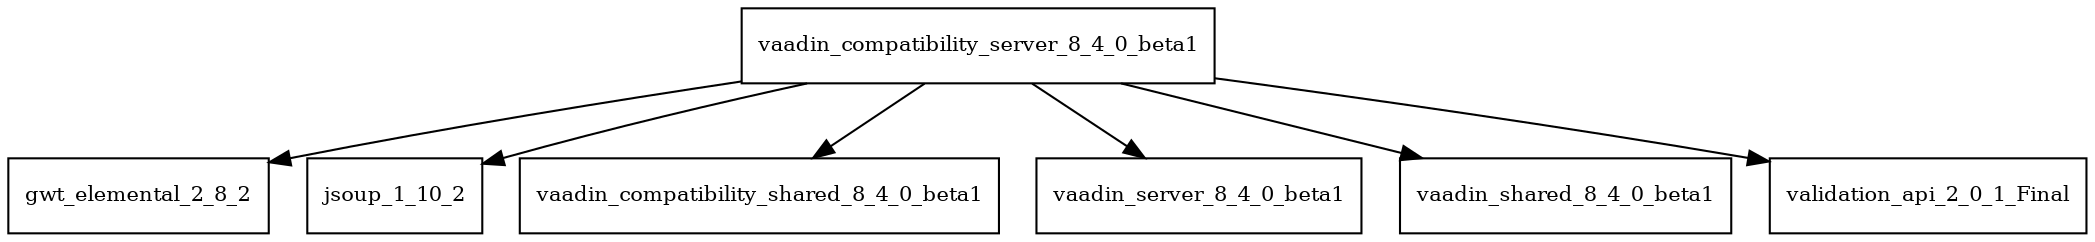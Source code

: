 digraph vaadin_compatibility_server_8_4_0_beta1_dependencies {
  node [shape = box, fontsize=10.0];
  vaadin_compatibility_server_8_4_0_beta1 -> gwt_elemental_2_8_2;
  vaadin_compatibility_server_8_4_0_beta1 -> jsoup_1_10_2;
  vaadin_compatibility_server_8_4_0_beta1 -> vaadin_compatibility_shared_8_4_0_beta1;
  vaadin_compatibility_server_8_4_0_beta1 -> vaadin_server_8_4_0_beta1;
  vaadin_compatibility_server_8_4_0_beta1 -> vaadin_shared_8_4_0_beta1;
  vaadin_compatibility_server_8_4_0_beta1 -> validation_api_2_0_1_Final;
}
